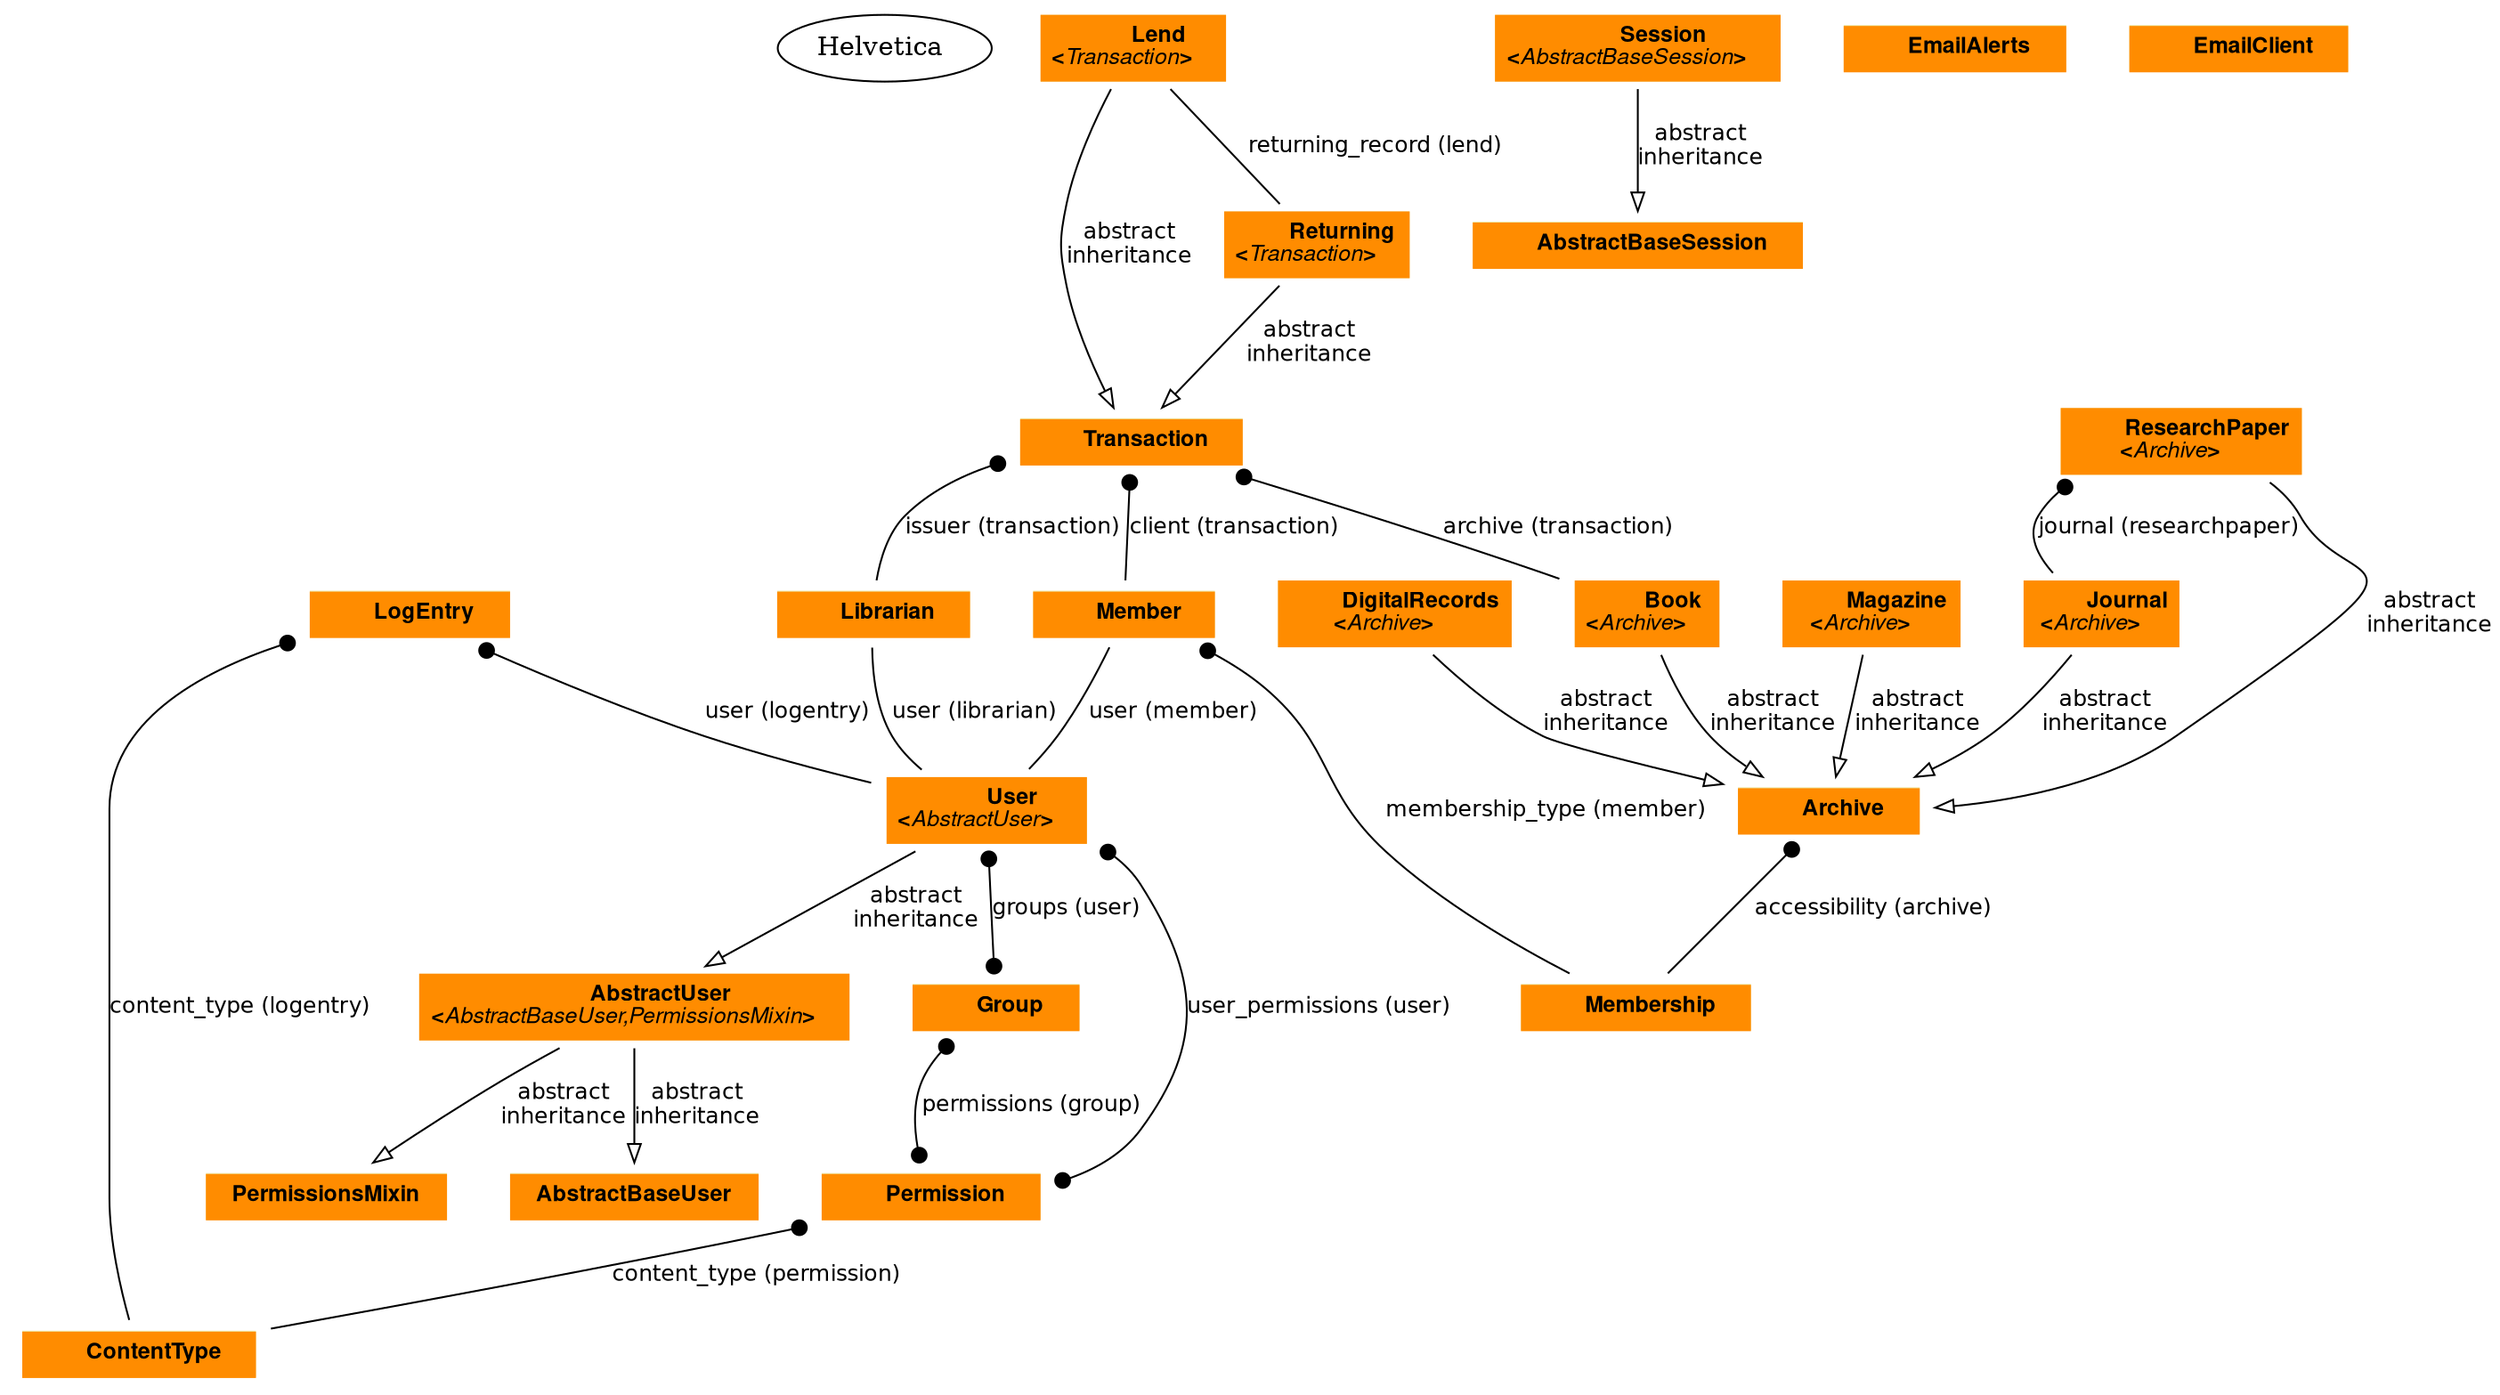 digraph model_graph {
  // Dotfile by Django-Extensions graph_models
  // Created: 2017-11-11 21:58
  // Cli Options: -a -e -d -v 3 --pydot

  fontname = "Helvetica"
  fontsize = 14"Helvetica "
  splines  = true

  node [
    fontname = "Helvetica"
    fontsize = 12
    shape = "plaintext"
  ]

  edge [
    fontname = "Helvetica"
    fontsize = 12
  ]

  // Labels


  django_contrib_admin_models_LogEntry [label=<
    <TABLE BGCOLOR="palegoldenrod" BORDER="0" CELLBORDER="0" CELLSPACING="0">
    <TR><TD COLSPAN="2" CELLPADDING="6" ALIGN="CENTER" BGCOLOR="DarkOrange">
    <FONT FACE="Helvetica Bold" COLOR="black">
    LogEntry
    </FONT></TD></TR>
  
    </TABLE>
    >]




  django_contrib_auth_models_AbstractUser [label=<
    <TABLE BGCOLOR="palegoldenrod" BORDER="0" CELLBORDER="0" CELLSPACING="0">
    <TR><TD COLSPAN="2" CELLPADDING="6" ALIGN="CENTER" BGCOLOR="DarkOrange">
    <FONT FACE="Helvetica Bold" COLOR="black">
    AbstractUser<BR/>&lt;<FONT FACE="Helvetica Italic">AbstractBaseUser,PermissionsMixin</FONT>&gt;
    </FONT></TD></TR>
  
    </TABLE>
    >]

  django_contrib_auth_models_Permission [label=<
    <TABLE BGCOLOR="palegoldenrod" BORDER="0" CELLBORDER="0" CELLSPACING="0">
    <TR><TD COLSPAN="2" CELLPADDING="6" ALIGN="CENTER" BGCOLOR="DarkOrange">
    <FONT FACE="Helvetica Bold" COLOR="black">
    Permission
    </FONT></TD></TR>
  
    </TABLE>
    >]

  django_contrib_auth_models_Group [label=<
    <TABLE BGCOLOR="palegoldenrod" BORDER="0" CELLBORDER="0" CELLSPACING="0">
    <TR><TD COLSPAN="2" CELLPADDING="6" ALIGN="CENTER" BGCOLOR="DarkOrange">
    <FONT FACE="Helvetica Bold" COLOR="black">
    Group
    </FONT></TD></TR>
  
    </TABLE>
    >]

  django_contrib_auth_models_User [label=<
    <TABLE BGCOLOR="palegoldenrod" BORDER="0" CELLBORDER="0" CELLSPACING="0">
    <TR><TD COLSPAN="2" CELLPADDING="6" ALIGN="CENTER" BGCOLOR="DarkOrange">
    <FONT FACE="Helvetica Bold" COLOR="black">
    User<BR/>&lt;<FONT FACE="Helvetica Italic">AbstractUser</FONT>&gt;
    </FONT></TD></TR>
  
    </TABLE>
    >]




  django_contrib_contenttypes_models_ContentType [label=<
    <TABLE BGCOLOR="palegoldenrod" BORDER="0" CELLBORDER="0" CELLSPACING="0">
    <TR><TD COLSPAN="2" CELLPADDING="6" ALIGN="CENTER" BGCOLOR="DarkOrange">
    <FONT FACE="Helvetica Bold" COLOR="black">
    ContentType
    </FONT></TD></TR>
  
    </TABLE>
    >]




  django_contrib_sessions_base_session_AbstractBaseSession [label=<
    <TABLE BGCOLOR="palegoldenrod" BORDER="0" CELLBORDER="0" CELLSPACING="0">
    <TR><TD COLSPAN="2" CELLPADDING="6" ALIGN="CENTER" BGCOLOR="DarkOrange">
    <FONT FACE="Helvetica Bold" COLOR="black">
    AbstractBaseSession
    </FONT></TD></TR>
  
    </TABLE>
    >]

  django_contrib_sessions_models_Session [label=<
    <TABLE BGCOLOR="palegoldenrod" BORDER="0" CELLBORDER="0" CELLSPACING="0">
    <TR><TD COLSPAN="2" CELLPADDING="6" ALIGN="CENTER" BGCOLOR="DarkOrange">
    <FONT FACE="Helvetica Bold" COLOR="black">
    Session<BR/>&lt;<FONT FACE="Helvetica Italic">AbstractBaseSession</FONT>&gt;
    </FONT></TD></TR>
  
    </TABLE>
    >]




  UserManager_models_Membership [label=<
    <TABLE BGCOLOR="palegoldenrod" BORDER="0" CELLBORDER="0" CELLSPACING="0">
    <TR><TD COLSPAN="2" CELLPADDING="6" ALIGN="CENTER" BGCOLOR="DarkOrange">
    <FONT FACE="Helvetica Bold" COLOR="black">
    Membership
    </FONT></TD></TR>
  
    </TABLE>
    >]

  UserManager_models_Member [label=<
    <TABLE BGCOLOR="palegoldenrod" BORDER="0" CELLBORDER="0" CELLSPACING="0">
    <TR><TD COLSPAN="2" CELLPADDING="6" ALIGN="CENTER" BGCOLOR="DarkOrange">
    <FONT FACE="Helvetica Bold" COLOR="black">
    Member
    </FONT></TD></TR>
  
    </TABLE>
    >]

  UserManager_models_Librarian [label=<
    <TABLE BGCOLOR="palegoldenrod" BORDER="0" CELLBORDER="0" CELLSPACING="0">
    <TR><TD COLSPAN="2" CELLPADDING="6" ALIGN="CENTER" BGCOLOR="DarkOrange">
    <FONT FACE="Helvetica Bold" COLOR="black">
    Librarian
    </FONT></TD></TR>
  
    </TABLE>
    >]




  BookManager_models_Archive [label=<
    <TABLE BGCOLOR="palegoldenrod" BORDER="0" CELLBORDER="0" CELLSPACING="0">
    <TR><TD COLSPAN="2" CELLPADDING="6" ALIGN="CENTER" BGCOLOR="DarkOrange">
    <FONT FACE="Helvetica Bold" COLOR="black">
    Archive
    </FONT></TD></TR>
  
    </TABLE>
    >]

  BookManager_models_DigitalRecords [label=<
    <TABLE BGCOLOR="palegoldenrod" BORDER="0" CELLBORDER="0" CELLSPACING="0">
    <TR><TD COLSPAN="2" CELLPADDING="6" ALIGN="CENTER" BGCOLOR="DarkOrange">
    <FONT FACE="Helvetica Bold" COLOR="black">
    DigitalRecords<BR/>&lt;<FONT FACE="Helvetica Italic">Archive</FONT>&gt;
    </FONT></TD></TR>
  
    </TABLE>
    >]

  BookManager_models_Book [label=<
    <TABLE BGCOLOR="palegoldenrod" BORDER="0" CELLBORDER="0" CELLSPACING="0">
    <TR><TD COLSPAN="2" CELLPADDING="6" ALIGN="CENTER" BGCOLOR="DarkOrange">
    <FONT FACE="Helvetica Bold" COLOR="black">
    Book<BR/>&lt;<FONT FACE="Helvetica Italic">Archive</FONT>&gt;
    </FONT></TD></TR>
  
    </TABLE>
    >]

  BookManager_models_Magazine [label=<
    <TABLE BGCOLOR="palegoldenrod" BORDER="0" CELLBORDER="0" CELLSPACING="0">
    <TR><TD COLSPAN="2" CELLPADDING="6" ALIGN="CENTER" BGCOLOR="DarkOrange">
    <FONT FACE="Helvetica Bold" COLOR="black">
    Magazine<BR/>&lt;<FONT FACE="Helvetica Italic">Archive</FONT>&gt;
    </FONT></TD></TR>
  
    </TABLE>
    >]

  BookManager_models_Journal [label=<
    <TABLE BGCOLOR="palegoldenrod" BORDER="0" CELLBORDER="0" CELLSPACING="0">
    <TR><TD COLSPAN="2" CELLPADDING="6" ALIGN="CENTER" BGCOLOR="DarkOrange">
    <FONT FACE="Helvetica Bold" COLOR="black">
    Journal<BR/>&lt;<FONT FACE="Helvetica Italic">Archive</FONT>&gt;
    </FONT></TD></TR>
  
    </TABLE>
    >]

  BookManager_models_ResearchPaper [label=<
    <TABLE BGCOLOR="palegoldenrod" BORDER="0" CELLBORDER="0" CELLSPACING="0">
    <TR><TD COLSPAN="2" CELLPADDING="6" ALIGN="CENTER" BGCOLOR="DarkOrange">
    <FONT FACE="Helvetica Bold" COLOR="black">
    ResearchPaper<BR/>&lt;<FONT FACE="Helvetica Italic">Archive</FONT>&gt;
    </FONT></TD></TR>
  
    </TABLE>
    >]




  TransactionManager_models_Transaction [label=<
    <TABLE BGCOLOR="palegoldenrod" BORDER="0" CELLBORDER="0" CELLSPACING="0">
    <TR><TD COLSPAN="2" CELLPADDING="6" ALIGN="CENTER" BGCOLOR="DarkOrange">
    <FONT FACE="Helvetica Bold" COLOR="black">
    Transaction
    </FONT></TD></TR>
  
    </TABLE>
    >]

  TransactionManager_models_Returning [label=<
    <TABLE BGCOLOR="palegoldenrod" BORDER="0" CELLBORDER="0" CELLSPACING="0">
    <TR><TD COLSPAN="2" CELLPADDING="6" ALIGN="CENTER" BGCOLOR="DarkOrange">
    <FONT FACE="Helvetica Bold" COLOR="black">
    Returning<BR/>&lt;<FONT FACE="Helvetica Italic">Transaction</FONT>&gt;
    </FONT></TD></TR>
  
    </TABLE>
    >]

  TransactionManager_models_Lend [label=<
    <TABLE BGCOLOR="palegoldenrod" BORDER="0" CELLBORDER="0" CELLSPACING="0">
    <TR><TD COLSPAN="2" CELLPADDING="6" ALIGN="CENTER" BGCOLOR="DarkOrange">
    <FONT FACE="Helvetica Bold" COLOR="black">
    Lend<BR/>&lt;<FONT FACE="Helvetica Italic">Transaction</FONT>&gt;
    </FONT></TD></TR>
  
    </TABLE>
    >]




  AlertManager_models_EmailAlerts [label=<
    <TABLE BGCOLOR="palegoldenrod" BORDER="0" CELLBORDER="0" CELLSPACING="0">
    <TR><TD COLSPAN="2" CELLPADDING="6" ALIGN="CENTER" BGCOLOR="DarkOrange">
    <FONT FACE="Helvetica Bold" COLOR="black">
    EmailAlerts
    </FONT></TD></TR>
  
    </TABLE>
    >]

  AlertManager_models_EmailClient [label=<
    <TABLE BGCOLOR="palegoldenrod" BORDER="0" CELLBORDER="0" CELLSPACING="0">
    <TR><TD COLSPAN="2" CELLPADDING="6" ALIGN="CENTER" BGCOLOR="DarkOrange">
    <FONT FACE="Helvetica Bold" COLOR="black">
    EmailClient
    </FONT></TD></TR>
  
    </TABLE>
    >]




  // Relations

  django_contrib_admin_models_LogEntry -> django_contrib_auth_models_User
  [label="user (logentry)"] [arrowhead=none, arrowtail=dot, dir=both];

  django_contrib_admin_models_LogEntry -> django_contrib_contenttypes_models_ContentType
  [label="content_type (logentry)"] [arrowhead=none, arrowtail=dot, dir=both];

  django_contrib_auth_base_user_AbstractBaseUser [label=<
  <TABLE BGCOLOR="palegoldenrod" BORDER="0" CELLBORDER="0" CELLSPACING="0">
  <TR><TD COLSPAN="2" CELLPADDING="6" ALIGN="CENTER" BGCOLOR="DarkOrange">
  <FONT FACE="Helvetica Bold" COLOR="black">AbstractBaseUser</FONT>
  </TD></TR>
  </TABLE>
  >]
  django_contrib_auth_models_AbstractUser -> django_contrib_auth_base_user_AbstractBaseUser
  [label="abstract\ninheritance"] [arrowhead=empty, arrowtail=none, dir=both];
  django_contrib_auth_models_PermissionsMixin [label=<
  <TABLE BGCOLOR="palegoldenrod" BORDER="0" CELLBORDER="0" CELLSPACING="0">
  <TR><TD COLSPAN="2" CELLPADDING="6" ALIGN="CENTER" BGCOLOR="DarkOrange">
  <FONT FACE="Helvetica Bold" COLOR="black">PermissionsMixin</FONT>
  </TD></TR>
  </TABLE>
  >]
  django_contrib_auth_models_AbstractUser -> django_contrib_auth_models_PermissionsMixin
  [label="abstract\ninheritance"] [arrowhead=empty, arrowtail=none, dir=both];

  django_contrib_auth_models_Permission -> django_contrib_contenttypes_models_ContentType
  [label="content_type (permission)"] [arrowhead=none, arrowtail=dot, dir=both];

  django_contrib_auth_models_Group -> django_contrib_auth_models_Permission
  [label="permissions (group)"] [arrowhead=dot arrowtail=dot, dir=both];

  django_contrib_auth_models_User -> django_contrib_auth_models_Group
  [label="groups (user)"] [arrowhead=dot arrowtail=dot, dir=both];

  django_contrib_auth_models_User -> django_contrib_auth_models_Permission
  [label="user_permissions (user)"] [arrowhead=dot arrowtail=dot, dir=both];

  django_contrib_auth_models_User -> django_contrib_auth_models_AbstractUser
  [label="abstract\ninheritance"] [arrowhead=empty, arrowtail=none, dir=both];



  django_contrib_sessions_models_Session -> django_contrib_sessions_base_session_AbstractBaseSession
  [label="abstract\ninheritance"] [arrowhead=empty, arrowtail=none, dir=both];


  UserManager_models_Member -> UserManager_models_Membership
  [label="membership_type (member)"] [arrowhead=none, arrowtail=dot, dir=both];

  UserManager_models_Member -> django_contrib_auth_models_User
  [label="user (member)"] [arrowhead=none, arrowtail=none, dir=both];

  UserManager_models_Librarian -> django_contrib_auth_models_User
  [label="user (librarian)"] [arrowhead=none, arrowtail=none, dir=both];


  BookManager_models_Archive -> UserManager_models_Membership
  [label="accessibility (archive)"] [arrowhead=none, arrowtail=dot, dir=both];

  BookManager_models_DigitalRecords -> BookManager_models_Archive
  [label="abstract\ninheritance"] [arrowhead=empty, arrowtail=none, dir=both];

  BookManager_models_Book -> BookManager_models_Archive
  [label="abstract\ninheritance"] [arrowhead=empty, arrowtail=none, dir=both];

  BookManager_models_Magazine -> BookManager_models_Archive
  [label="abstract\ninheritance"] [arrowhead=empty, arrowtail=none, dir=both];

  BookManager_models_Journal -> BookManager_models_Archive
  [label="abstract\ninheritance"] [arrowhead=empty, arrowtail=none, dir=both];

  BookManager_models_ResearchPaper -> BookManager_models_Journal
  [label="journal (researchpaper)"] [arrowhead=none, arrowtail=dot, dir=both];

  BookManager_models_ResearchPaper -> BookManager_models_Archive
  [label="abstract\ninheritance"] [arrowhead=empty, arrowtail=none, dir=both];


  TransactionManager_models_Transaction -> BookManager_models_Book
  [label="archive (transaction)"] [arrowhead=none, arrowtail=dot, dir=both];

  TransactionManager_models_Transaction -> UserManager_models_Member
  [label="client (transaction)"] [arrowhead=none, arrowtail=dot, dir=both];

  TransactionManager_models_Transaction -> UserManager_models_Librarian
  [label="issuer (transaction)"] [arrowhead=none, arrowtail=dot, dir=both];

  TransactionManager_models_Returning -> TransactionManager_models_Transaction
  [label="abstract\ninheritance"] [arrowhead=empty, arrowtail=none, dir=both];

  TransactionManager_models_Lend -> TransactionManager_models_Returning
  [label="returning_record (lend)"] [arrowhead=none, arrowtail=none, dir=both];

  TransactionManager_models_Lend -> TransactionManager_models_Transaction
  [label="abstract\ninheritance"] [arrowhead=empty, arrowtail=none, dir=both];



}

